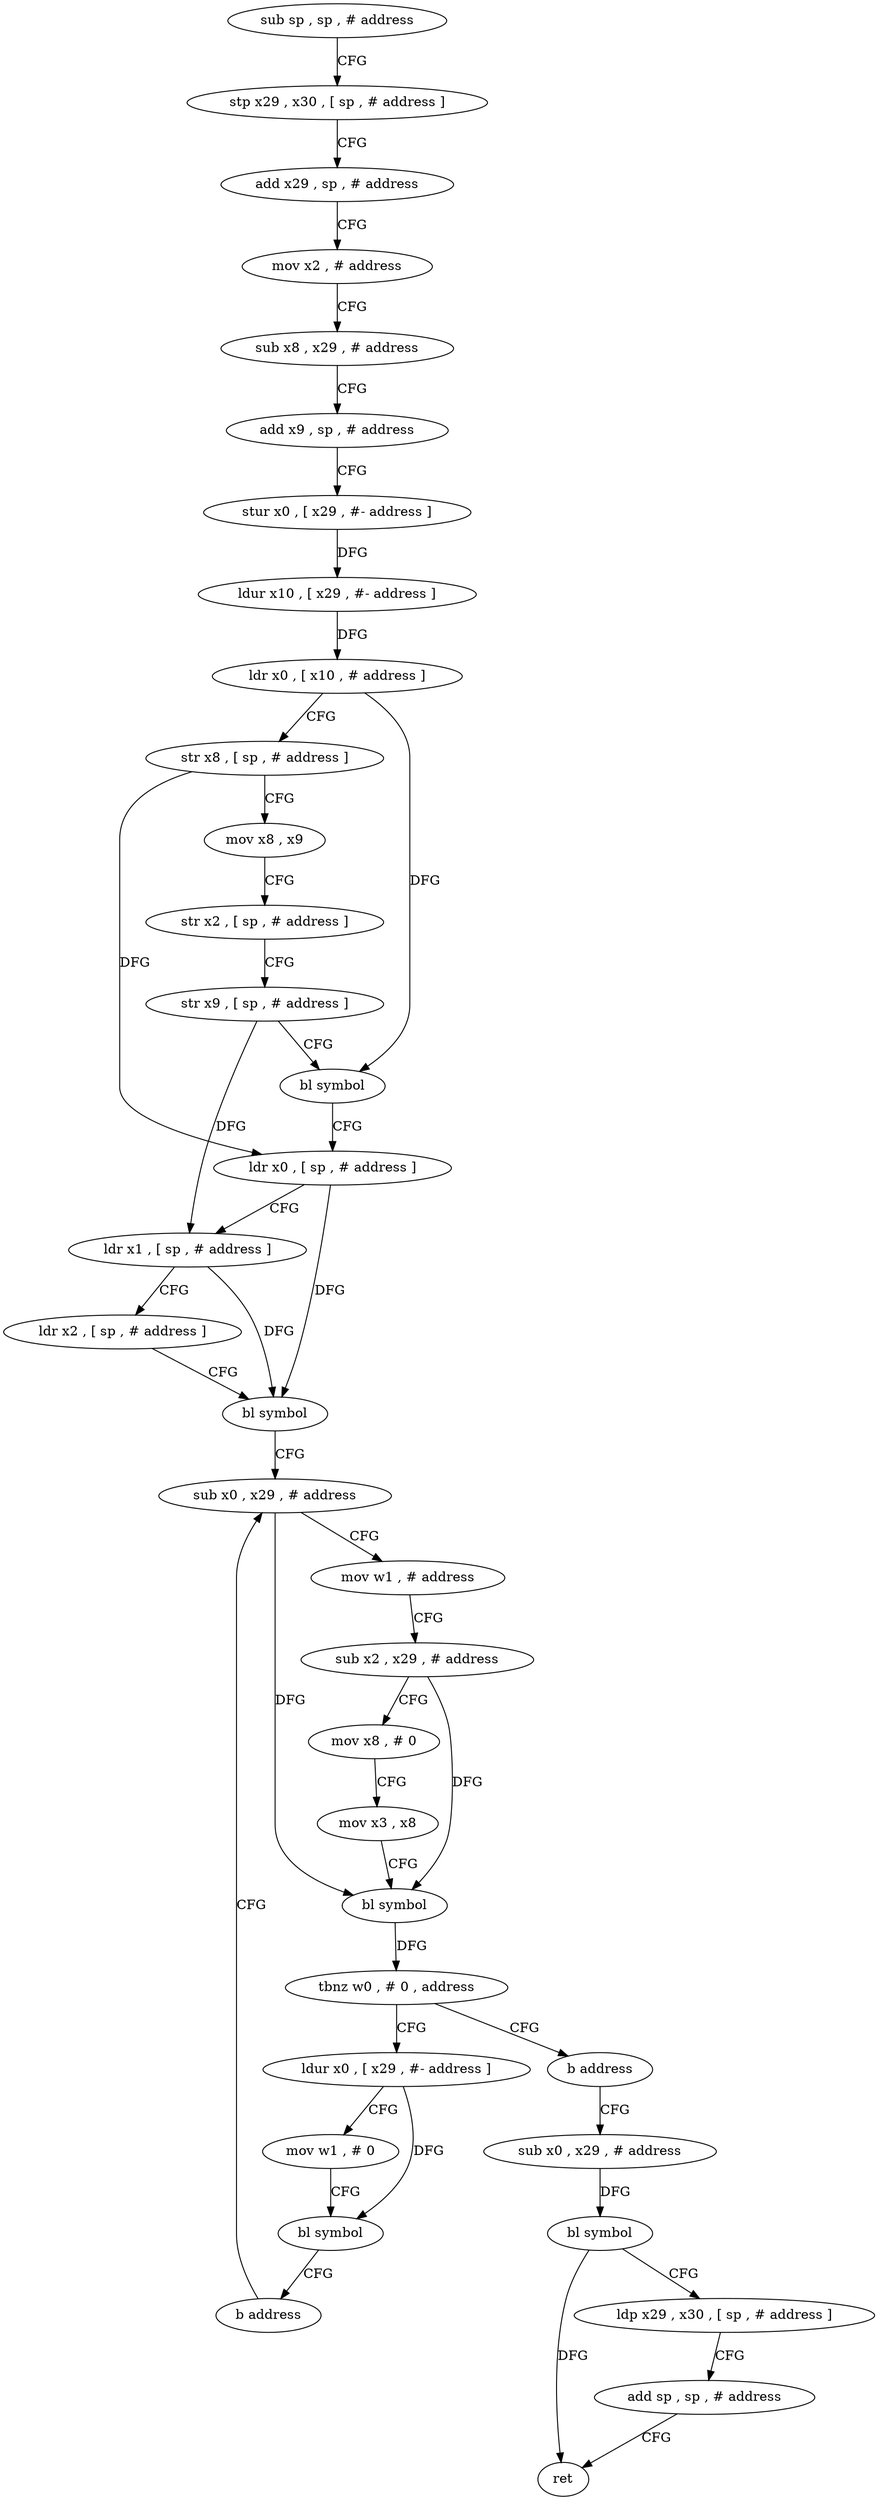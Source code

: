 digraph "func" {
"86516" [label = "sub sp , sp , # address" ]
"86520" [label = "stp x29 , x30 , [ sp , # address ]" ]
"86524" [label = "add x29 , sp , # address" ]
"86528" [label = "mov x2 , # address" ]
"86532" [label = "sub x8 , x29 , # address" ]
"86536" [label = "add x9 , sp , # address" ]
"86540" [label = "stur x0 , [ x29 , #- address ]" ]
"86544" [label = "ldur x10 , [ x29 , #- address ]" ]
"86548" [label = "ldr x0 , [ x10 , # address ]" ]
"86552" [label = "str x8 , [ sp , # address ]" ]
"86556" [label = "mov x8 , x9" ]
"86560" [label = "str x2 , [ sp , # address ]" ]
"86564" [label = "str x9 , [ sp , # address ]" ]
"86568" [label = "bl symbol" ]
"86572" [label = "ldr x0 , [ sp , # address ]" ]
"86576" [label = "ldr x1 , [ sp , # address ]" ]
"86580" [label = "ldr x2 , [ sp , # address ]" ]
"86584" [label = "bl symbol" ]
"86588" [label = "sub x0 , x29 , # address" ]
"86620" [label = "ldur x0 , [ x29 , #- address ]" ]
"86624" [label = "mov w1 , # 0" ]
"86628" [label = "bl symbol" ]
"86632" [label = "b address" ]
"86616" [label = "b address" ]
"86636" [label = "sub x0 , x29 , # address" ]
"86592" [label = "mov w1 , # address" ]
"86596" [label = "sub x2 , x29 , # address" ]
"86600" [label = "mov x8 , # 0" ]
"86604" [label = "mov x3 , x8" ]
"86608" [label = "bl symbol" ]
"86612" [label = "tbnz w0 , # 0 , address" ]
"86640" [label = "bl symbol" ]
"86644" [label = "ldp x29 , x30 , [ sp , # address ]" ]
"86648" [label = "add sp , sp , # address" ]
"86652" [label = "ret" ]
"86516" -> "86520" [ label = "CFG" ]
"86520" -> "86524" [ label = "CFG" ]
"86524" -> "86528" [ label = "CFG" ]
"86528" -> "86532" [ label = "CFG" ]
"86532" -> "86536" [ label = "CFG" ]
"86536" -> "86540" [ label = "CFG" ]
"86540" -> "86544" [ label = "DFG" ]
"86544" -> "86548" [ label = "DFG" ]
"86548" -> "86552" [ label = "CFG" ]
"86548" -> "86568" [ label = "DFG" ]
"86552" -> "86556" [ label = "CFG" ]
"86552" -> "86572" [ label = "DFG" ]
"86556" -> "86560" [ label = "CFG" ]
"86560" -> "86564" [ label = "CFG" ]
"86564" -> "86568" [ label = "CFG" ]
"86564" -> "86576" [ label = "DFG" ]
"86568" -> "86572" [ label = "CFG" ]
"86572" -> "86576" [ label = "CFG" ]
"86572" -> "86584" [ label = "DFG" ]
"86576" -> "86580" [ label = "CFG" ]
"86576" -> "86584" [ label = "DFG" ]
"86580" -> "86584" [ label = "CFG" ]
"86584" -> "86588" [ label = "CFG" ]
"86588" -> "86592" [ label = "CFG" ]
"86588" -> "86608" [ label = "DFG" ]
"86620" -> "86624" [ label = "CFG" ]
"86620" -> "86628" [ label = "DFG" ]
"86624" -> "86628" [ label = "CFG" ]
"86628" -> "86632" [ label = "CFG" ]
"86632" -> "86588" [ label = "CFG" ]
"86616" -> "86636" [ label = "CFG" ]
"86636" -> "86640" [ label = "DFG" ]
"86592" -> "86596" [ label = "CFG" ]
"86596" -> "86600" [ label = "CFG" ]
"86596" -> "86608" [ label = "DFG" ]
"86600" -> "86604" [ label = "CFG" ]
"86604" -> "86608" [ label = "CFG" ]
"86608" -> "86612" [ label = "DFG" ]
"86612" -> "86620" [ label = "CFG" ]
"86612" -> "86616" [ label = "CFG" ]
"86640" -> "86644" [ label = "CFG" ]
"86640" -> "86652" [ label = "DFG" ]
"86644" -> "86648" [ label = "CFG" ]
"86648" -> "86652" [ label = "CFG" ]
}
